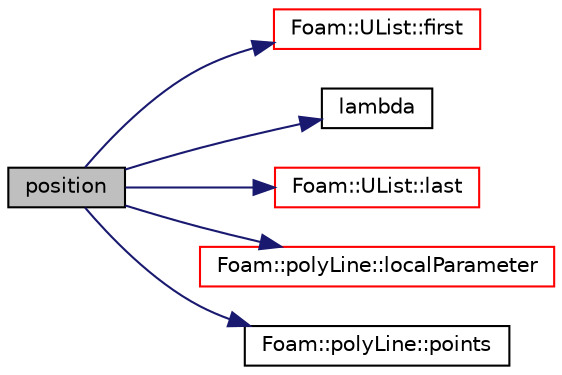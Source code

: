 digraph "position"
{
  bgcolor="transparent";
  edge [fontname="Helvetica",fontsize="10",labelfontname="Helvetica",labelfontsize="10"];
  node [fontname="Helvetica",fontsize="10",shape=record];
  rankdir="LR";
  Node1 [label="position",height=0.2,width=0.4,color="black", fillcolor="grey75", style="filled", fontcolor="black"];
  Node1 -> Node2 [color="midnightblue",fontsize="10",style="solid",fontname="Helvetica"];
  Node2 [label="Foam::UList::first",height=0.2,width=0.4,color="red",URL="$a02828.html#a1c9828bc3de9502754d944c95a2ce0d9",tooltip="Return the first element of the list. "];
  Node1 -> Node3 [color="midnightblue",fontsize="10",style="solid",fontname="Helvetica"];
  Node3 [label="lambda",height=0.2,width=0.4,color="black",URL="$a04557.html#ac90f959a4cd5bd0bc0d60e8c9fe14021"];
  Node1 -> Node4 [color="midnightblue",fontsize="10",style="solid",fontname="Helvetica"];
  Node4 [label="Foam::UList::last",height=0.2,width=0.4,color="red",URL="$a02828.html#aef07c02ea1c27bdb5906043b399e0ff0",tooltip="Return the last element of the list. "];
  Node1 -> Node5 [color="midnightblue",fontsize="10",style="solid",fontname="Helvetica"];
  Node5 [label="Foam::polyLine::localParameter",height=0.2,width=0.4,color="red",URL="$a01946.html#a54e1401547aa693d035f9c6625bdfda1",tooltip="Return the line segment and the local parameter [0..1]. "];
  Node1 -> Node6 [color="midnightblue",fontsize="10",style="solid",fontname="Helvetica"];
  Node6 [label="Foam::polyLine::points",height=0.2,width=0.4,color="black",URL="$a01946.html#a084ae534298576408f063a6b3b820959",tooltip="Return const-access to the control-points. "];
}
